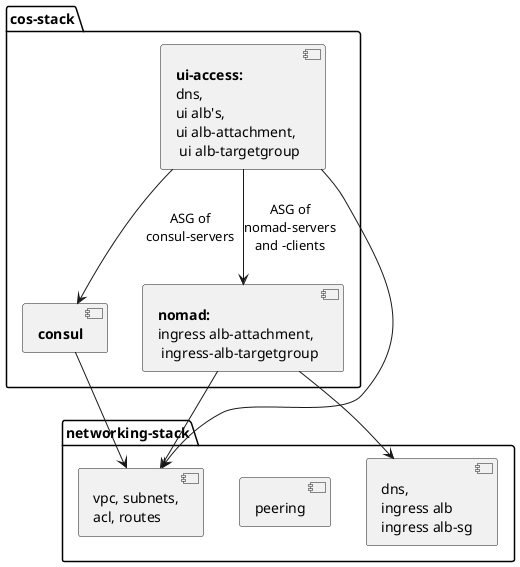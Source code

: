@startuml

package "networking-stack"{
  [vpc, subnets,\nacl, routes] as BNW
  [peering]
  [dns,\ningress alb\ningress alb-sg] as INGR
}

package "cos-stack"{
  [**consul**] as CS
  [**ui-access:**\ndns,\nui alb's,\nui alb-attachment,\n ui alb-targetgroup] as UI
  [**nomad:**\ningress alb-attachment,\n ingress-alb-targetgroup] as NM
}

NM --> BNW
NM --> INGR
CS --> BNW
UI --> BNW
UI --> NM: ASG of\nnomad-servers\nand -clients
UI --> CS: ASG of\nconsul-servers

@enduml